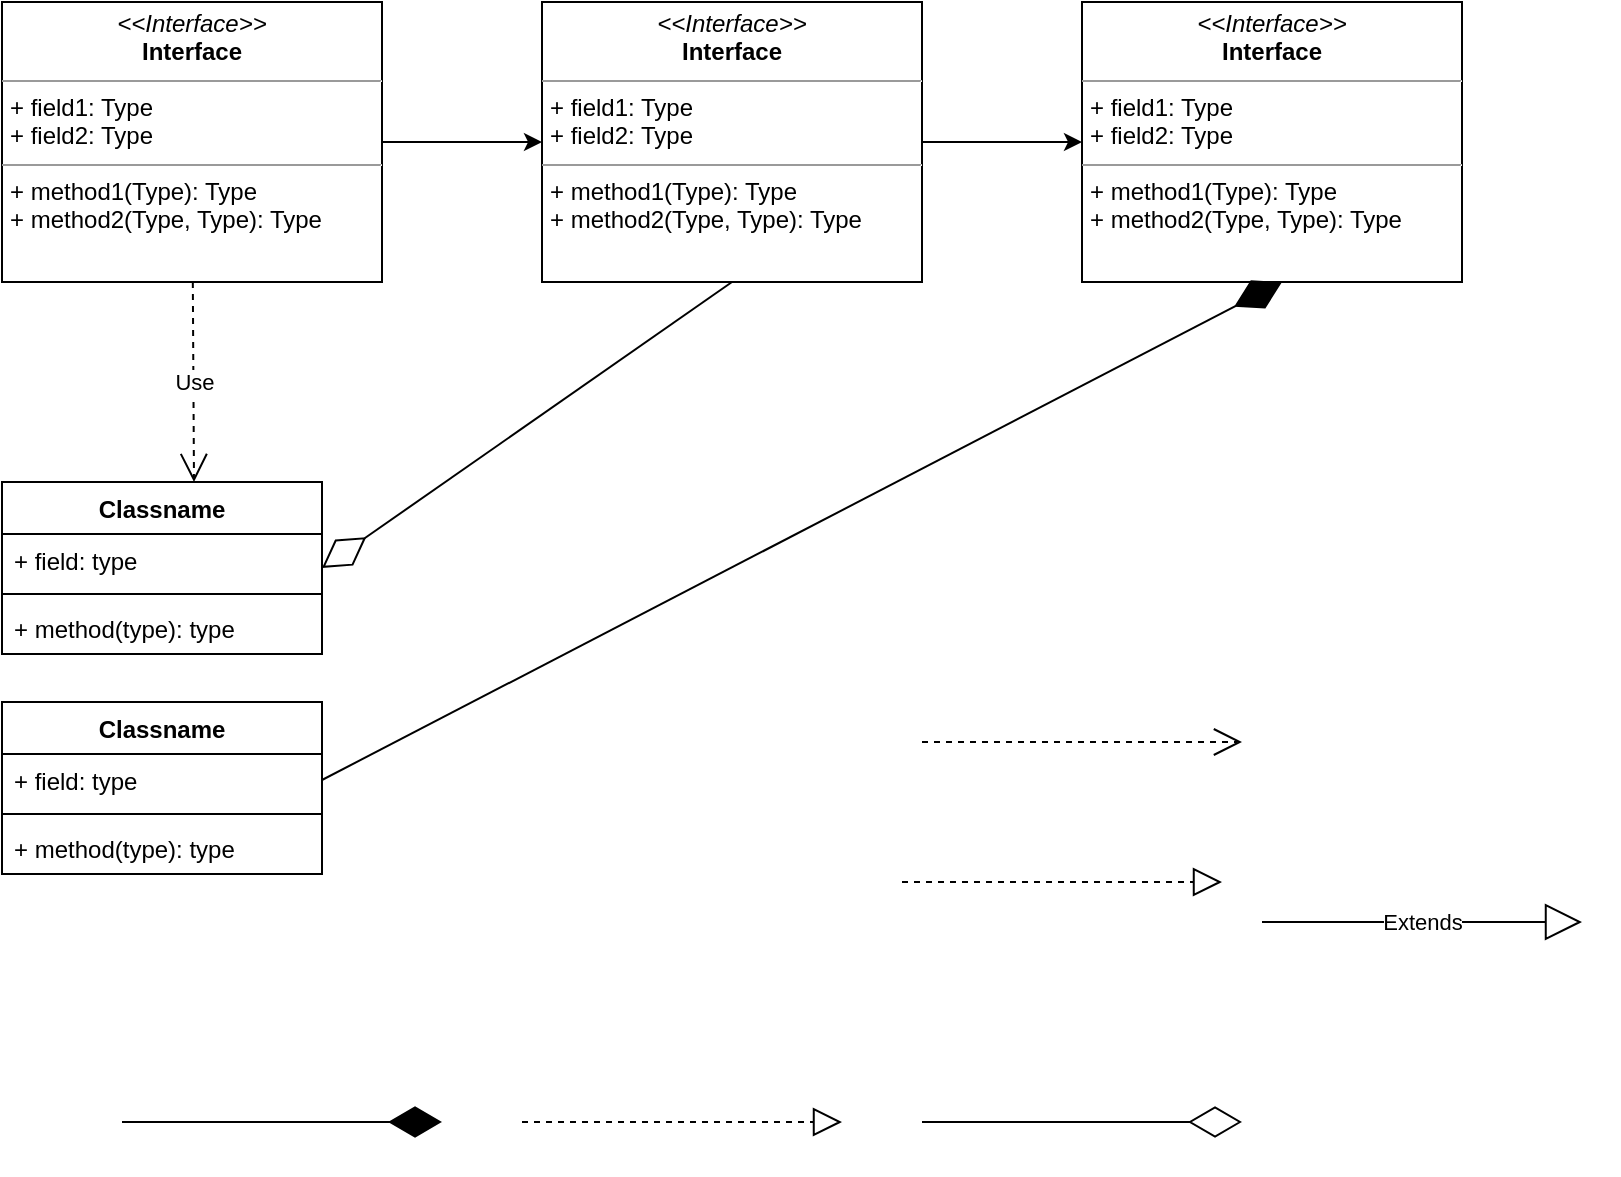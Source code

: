 <mxfile version="12.4.7" type="github">
  <diagram id="7-X31Y0JkiVyVasz-_ed" name="Page-1">
    <mxGraphModel dx="1186" dy="779" grid="1" gridSize="10" guides="1" tooltips="1" connect="1" arrows="1" fold="1" page="1" pageScale="1" pageWidth="850" pageHeight="1100" math="0" shadow="0">
      <root>
        <mxCell id="0"/>
        <mxCell id="1" parent="0"/>
        <mxCell id="Dn6Z7uvmTUVgTg6eW6Ip-3" value="" style="edgeStyle=orthogonalEdgeStyle;rounded=0;orthogonalLoop=1;jettySize=auto;html=1;" parent="1" source="Dn6Z7uvmTUVgTg6eW6Ip-1" target="Dn6Z7uvmTUVgTg6eW6Ip-2" edge="1">
          <mxGeometry relative="1" as="geometry"/>
        </mxCell>
        <mxCell id="Dn6Z7uvmTUVgTg6eW6Ip-1" value="&lt;p style=&quot;margin:0px;margin-top:4px;text-align:center;&quot;&gt;&lt;i&gt;&amp;lt;&amp;lt;Interface&amp;gt;&amp;gt;&lt;/i&gt;&lt;br/&gt;&lt;b&gt;Interface&lt;/b&gt;&lt;/p&gt;&lt;hr size=&quot;1&quot;/&gt;&lt;p style=&quot;margin:0px;margin-left:4px;&quot;&gt;+ field1: Type&lt;br/&gt;+ field2: Type&lt;/p&gt;&lt;hr size=&quot;1&quot;/&gt;&lt;p style=&quot;margin:0px;margin-left:4px;&quot;&gt;+ method1(Type): Type&lt;br/&gt;+ method2(Type, Type): Type&lt;/p&gt;" style="verticalAlign=top;align=left;overflow=fill;fontSize=12;fontFamily=Helvetica;html=1;" parent="1" vertex="1">
          <mxGeometry x="20" y="20" width="190" height="140" as="geometry"/>
        </mxCell>
        <mxCell id="Dn6Z7uvmTUVgTg6eW6Ip-5" value="" style="edgeStyle=orthogonalEdgeStyle;rounded=0;orthogonalLoop=1;jettySize=auto;html=1;" parent="1" source="Dn6Z7uvmTUVgTg6eW6Ip-2" target="Dn6Z7uvmTUVgTg6eW6Ip-4" edge="1">
          <mxGeometry relative="1" as="geometry"/>
        </mxCell>
        <mxCell id="Dn6Z7uvmTUVgTg6eW6Ip-2" value="&lt;p style=&quot;margin:0px;margin-top:4px;text-align:center;&quot;&gt;&lt;i&gt;&amp;lt;&amp;lt;Interface&amp;gt;&amp;gt;&lt;/i&gt;&lt;br/&gt;&lt;b&gt;Interface&lt;/b&gt;&lt;/p&gt;&lt;hr size=&quot;1&quot;/&gt;&lt;p style=&quot;margin:0px;margin-left:4px;&quot;&gt;+ field1: Type&lt;br/&gt;+ field2: Type&lt;/p&gt;&lt;hr size=&quot;1&quot;/&gt;&lt;p style=&quot;margin:0px;margin-left:4px;&quot;&gt;+ method1(Type): Type&lt;br/&gt;+ method2(Type, Type): Type&lt;/p&gt;" style="verticalAlign=top;align=left;overflow=fill;fontSize=12;fontFamily=Helvetica;html=1;" parent="1" vertex="1">
          <mxGeometry x="290" y="20" width="190" height="140" as="geometry"/>
        </mxCell>
        <mxCell id="Dn6Z7uvmTUVgTg6eW6Ip-4" value="&lt;p style=&quot;margin:0px;margin-top:4px;text-align:center;&quot;&gt;&lt;i&gt;&amp;lt;&amp;lt;Interface&amp;gt;&amp;gt;&lt;/i&gt;&lt;br/&gt;&lt;b&gt;Interface&lt;/b&gt;&lt;/p&gt;&lt;hr size=&quot;1&quot;/&gt;&lt;p style=&quot;margin:0px;margin-left:4px;&quot;&gt;+ field1: Type&lt;br/&gt;+ field2: Type&lt;/p&gt;&lt;hr size=&quot;1&quot;/&gt;&lt;p style=&quot;margin:0px;margin-left:4px;&quot;&gt;+ method1(Type): Type&lt;br/&gt;+ method2(Type, Type): Type&lt;/p&gt;" style="verticalAlign=top;align=left;overflow=fill;fontSize=12;fontFamily=Helvetica;html=1;" parent="1" vertex="1">
          <mxGeometry x="560" y="20" width="190" height="140" as="geometry"/>
        </mxCell>
        <mxCell id="Dn6Z7uvmTUVgTg6eW6Ip-6" value="Classname" style="swimlane;fontStyle=1;align=center;verticalAlign=top;childLayout=stackLayout;horizontal=1;startSize=26;horizontalStack=0;resizeParent=1;resizeParentMax=0;resizeLast=0;collapsible=1;marginBottom=0;" parent="1" vertex="1">
          <mxGeometry x="20" y="260" width="160" height="86" as="geometry"/>
        </mxCell>
        <mxCell id="Dn6Z7uvmTUVgTg6eW6Ip-7" value="+ field: type" style="text;strokeColor=none;fillColor=none;align=left;verticalAlign=top;spacingLeft=4;spacingRight=4;overflow=hidden;rotatable=0;points=[[0,0.5],[1,0.5]];portConstraint=eastwest;" parent="Dn6Z7uvmTUVgTg6eW6Ip-6" vertex="1">
          <mxGeometry y="26" width="160" height="26" as="geometry"/>
        </mxCell>
        <mxCell id="Dn6Z7uvmTUVgTg6eW6Ip-8" value="" style="line;strokeWidth=1;fillColor=none;align=left;verticalAlign=middle;spacingTop=-1;spacingLeft=3;spacingRight=3;rotatable=0;labelPosition=right;points=[];portConstraint=eastwest;" parent="Dn6Z7uvmTUVgTg6eW6Ip-6" vertex="1">
          <mxGeometry y="52" width="160" height="8" as="geometry"/>
        </mxCell>
        <mxCell id="Dn6Z7uvmTUVgTg6eW6Ip-9" value="+ method(type): type" style="text;strokeColor=none;fillColor=none;align=left;verticalAlign=top;spacingLeft=4;spacingRight=4;overflow=hidden;rotatable=0;points=[[0,0.5],[1,0.5]];portConstraint=eastwest;" parent="Dn6Z7uvmTUVgTg6eW6Ip-6" vertex="1">
          <mxGeometry y="60" width="160" height="26" as="geometry"/>
        </mxCell>
        <mxCell id="Dn6Z7uvmTUVgTg6eW6Ip-10" value="Use" style="endArrow=open;endSize=12;dashed=1;html=1;" parent="1" source="Dn6Z7uvmTUVgTg6eW6Ip-1" edge="1">
          <mxGeometry width="160" relative="1" as="geometry">
            <mxPoint x="20" y="370" as="sourcePoint"/>
            <mxPoint x="116" y="260" as="targetPoint"/>
          </mxGeometry>
        </mxCell>
        <mxCell id="Dn6Z7uvmTUVgTg6eW6Ip-15" value="" style="endArrow=diamondThin;endFill=0;endSize=24;html=1;exitX=0.5;exitY=1;exitDx=0;exitDy=0;entryX=1;entryY=0.5;entryDx=0;entryDy=0;" parent="1" source="Dn6Z7uvmTUVgTg6eW6Ip-2" target="Dn6Z7uvmTUVgTg6eW6Ip-6" edge="1">
          <mxGeometry width="160" relative="1" as="geometry">
            <mxPoint x="310" y="270" as="sourcePoint"/>
            <mxPoint x="180" y="370" as="targetPoint"/>
          </mxGeometry>
        </mxCell>
        <mxCell id="Dn6Z7uvmTUVgTg6eW6Ip-16" value="Classname" style="swimlane;fontStyle=1;align=center;verticalAlign=top;childLayout=stackLayout;horizontal=1;startSize=26;horizontalStack=0;resizeParent=1;resizeParentMax=0;resizeLast=0;collapsible=1;marginBottom=0;" parent="1" vertex="1">
          <mxGeometry x="20" y="370" width="160" height="86" as="geometry"/>
        </mxCell>
        <mxCell id="Dn6Z7uvmTUVgTg6eW6Ip-17" value="+ field: type" style="text;strokeColor=none;fillColor=none;align=left;verticalAlign=top;spacingLeft=4;spacingRight=4;overflow=hidden;rotatable=0;points=[[0,0.5],[1,0.5]];portConstraint=eastwest;" parent="Dn6Z7uvmTUVgTg6eW6Ip-16" vertex="1">
          <mxGeometry y="26" width="160" height="26" as="geometry"/>
        </mxCell>
        <mxCell id="Dn6Z7uvmTUVgTg6eW6Ip-18" value="" style="line;strokeWidth=1;fillColor=none;align=left;verticalAlign=middle;spacingTop=-1;spacingLeft=3;spacingRight=3;rotatable=0;labelPosition=right;points=[];portConstraint=eastwest;" parent="Dn6Z7uvmTUVgTg6eW6Ip-16" vertex="1">
          <mxGeometry y="52" width="160" height="8" as="geometry"/>
        </mxCell>
        <mxCell id="Dn6Z7uvmTUVgTg6eW6Ip-19" value="+ method(type): type" style="text;strokeColor=none;fillColor=none;align=left;verticalAlign=top;spacingLeft=4;spacingRight=4;overflow=hidden;rotatable=0;points=[[0,0.5],[1,0.5]];portConstraint=eastwest;" parent="Dn6Z7uvmTUVgTg6eW6Ip-16" vertex="1">
          <mxGeometry y="60" width="160" height="26" as="geometry"/>
        </mxCell>
        <mxCell id="Dn6Z7uvmTUVgTg6eW6Ip-21" value="" style="endArrow=diamondThin;endFill=1;endSize=24;html=1;exitX=1;exitY=0.5;exitDx=0;exitDy=0;" parent="1" source="Dn6Z7uvmTUVgTg6eW6Ip-17" edge="1">
          <mxGeometry width="160" relative="1" as="geometry">
            <mxPoint x="500" y="160" as="sourcePoint"/>
            <mxPoint x="660" y="160" as="targetPoint"/>
          </mxGeometry>
        </mxCell>
        <mxCell id="Dn6Z7uvmTUVgTg6eW6Ip-22" value="" style="endArrow=diamondThin;endFill=0;endSize=24;html=1;" parent="1" edge="1">
          <mxGeometry width="160" relative="1" as="geometry">
            <mxPoint x="480" y="580" as="sourcePoint"/>
            <mxPoint x="640" y="580" as="targetPoint"/>
          </mxGeometry>
        </mxCell>
        <mxCell id="Dn6Z7uvmTUVgTg6eW6Ip-23" value="" style="endArrow=diamondThin;endFill=1;endSize=24;html=1;" parent="1" edge="1">
          <mxGeometry width="160" relative="1" as="geometry">
            <mxPoint x="80" y="580" as="sourcePoint"/>
            <mxPoint x="240" y="580" as="targetPoint"/>
          </mxGeometry>
        </mxCell>
        <mxCell id="Dn6Z7uvmTUVgTg6eW6Ip-24" value="" style="endArrow=block;dashed=1;endFill=0;endSize=12;html=1;" parent="1" edge="1">
          <mxGeometry width="160" relative="1" as="geometry">
            <mxPoint x="280" y="580" as="sourcePoint"/>
            <mxPoint x="440" y="580" as="targetPoint"/>
          </mxGeometry>
        </mxCell>
        <mxCell id="Dn6Z7uvmTUVgTg6eW6Ip-26" value="Extends" style="endArrow=block;endSize=16;endFill=0;html=1;" parent="1" edge="1">
          <mxGeometry width="160" relative="1" as="geometry">
            <mxPoint x="650" y="480" as="sourcePoint"/>
            <mxPoint x="810" y="480" as="targetPoint"/>
          </mxGeometry>
        </mxCell>
        <mxCell id="Dn6Z7uvmTUVgTg6eW6Ip-27" value="" style="endArrow=block;dashed=1;endFill=0;endSize=12;html=1;" parent="1" edge="1">
          <mxGeometry width="160" relative="1" as="geometry">
            <mxPoint x="470" y="460" as="sourcePoint"/>
            <mxPoint x="630" y="460" as="targetPoint"/>
          </mxGeometry>
        </mxCell>
        <mxCell id="Dn6Z7uvmTUVgTg6eW6Ip-28" value="" style="endArrow=open;endSize=12;dashed=1;html=1;" parent="1" edge="1">
          <mxGeometry width="160" relative="1" as="geometry">
            <mxPoint x="480" y="390" as="sourcePoint"/>
            <mxPoint x="640" y="390" as="targetPoint"/>
          </mxGeometry>
        </mxCell>
      </root>
    </mxGraphModel>
  </diagram>
</mxfile>
